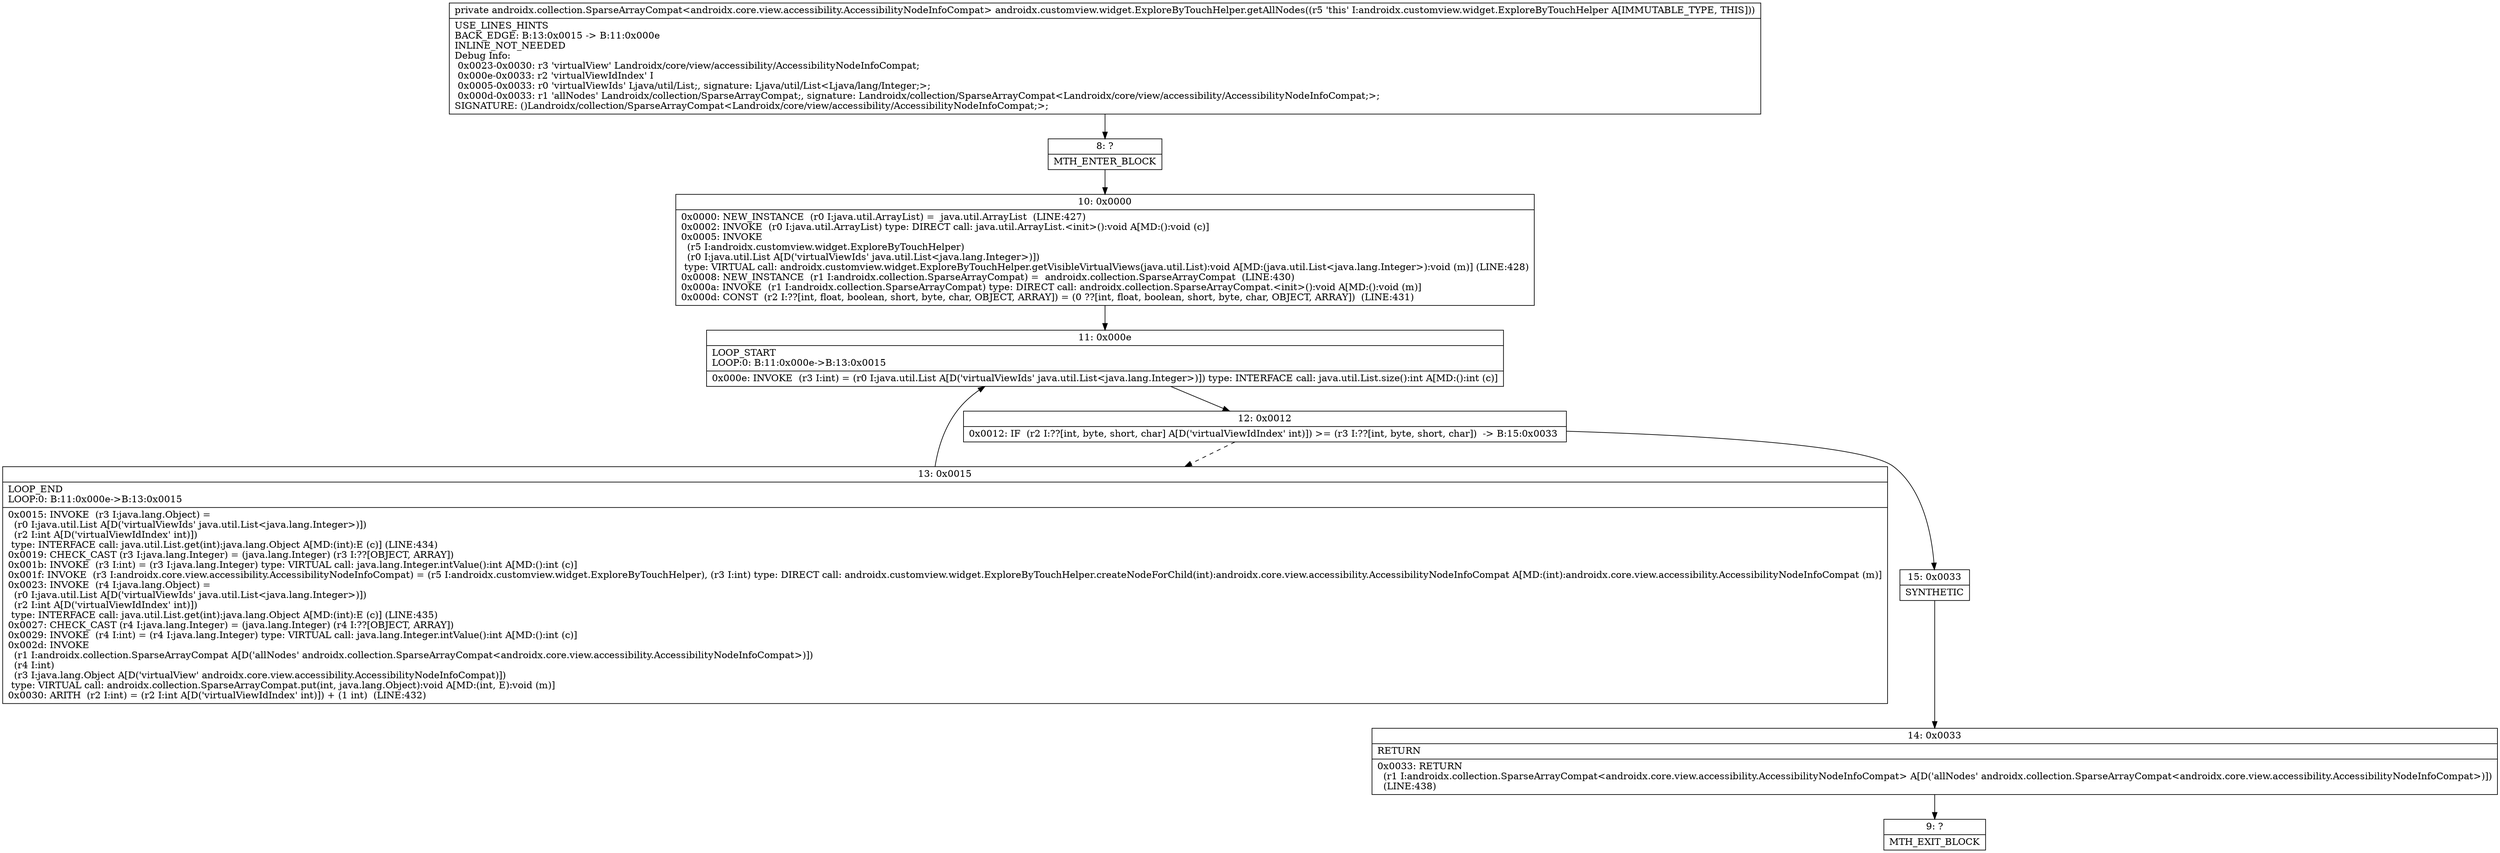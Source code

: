 digraph "CFG forandroidx.customview.widget.ExploreByTouchHelper.getAllNodes()Landroidx\/collection\/SparseArrayCompat;" {
Node_8 [shape=record,label="{8\:\ ?|MTH_ENTER_BLOCK\l}"];
Node_10 [shape=record,label="{10\:\ 0x0000|0x0000: NEW_INSTANCE  (r0 I:java.util.ArrayList) =  java.util.ArrayList  (LINE:427)\l0x0002: INVOKE  (r0 I:java.util.ArrayList) type: DIRECT call: java.util.ArrayList.\<init\>():void A[MD:():void (c)]\l0x0005: INVOKE  \l  (r5 I:androidx.customview.widget.ExploreByTouchHelper)\l  (r0 I:java.util.List A[D('virtualViewIds' java.util.List\<java.lang.Integer\>)])\l type: VIRTUAL call: androidx.customview.widget.ExploreByTouchHelper.getVisibleVirtualViews(java.util.List):void A[MD:(java.util.List\<java.lang.Integer\>):void (m)] (LINE:428)\l0x0008: NEW_INSTANCE  (r1 I:androidx.collection.SparseArrayCompat) =  androidx.collection.SparseArrayCompat  (LINE:430)\l0x000a: INVOKE  (r1 I:androidx.collection.SparseArrayCompat) type: DIRECT call: androidx.collection.SparseArrayCompat.\<init\>():void A[MD:():void (m)]\l0x000d: CONST  (r2 I:??[int, float, boolean, short, byte, char, OBJECT, ARRAY]) = (0 ??[int, float, boolean, short, byte, char, OBJECT, ARRAY])  (LINE:431)\l}"];
Node_11 [shape=record,label="{11\:\ 0x000e|LOOP_START\lLOOP:0: B:11:0x000e\-\>B:13:0x0015\l|0x000e: INVOKE  (r3 I:int) = (r0 I:java.util.List A[D('virtualViewIds' java.util.List\<java.lang.Integer\>)]) type: INTERFACE call: java.util.List.size():int A[MD:():int (c)]\l}"];
Node_12 [shape=record,label="{12\:\ 0x0012|0x0012: IF  (r2 I:??[int, byte, short, char] A[D('virtualViewIdIndex' int)]) \>= (r3 I:??[int, byte, short, char])  \-\> B:15:0x0033 \l}"];
Node_13 [shape=record,label="{13\:\ 0x0015|LOOP_END\lLOOP:0: B:11:0x000e\-\>B:13:0x0015\l|0x0015: INVOKE  (r3 I:java.lang.Object) = \l  (r0 I:java.util.List A[D('virtualViewIds' java.util.List\<java.lang.Integer\>)])\l  (r2 I:int A[D('virtualViewIdIndex' int)])\l type: INTERFACE call: java.util.List.get(int):java.lang.Object A[MD:(int):E (c)] (LINE:434)\l0x0019: CHECK_CAST (r3 I:java.lang.Integer) = (java.lang.Integer) (r3 I:??[OBJECT, ARRAY]) \l0x001b: INVOKE  (r3 I:int) = (r3 I:java.lang.Integer) type: VIRTUAL call: java.lang.Integer.intValue():int A[MD:():int (c)]\l0x001f: INVOKE  (r3 I:androidx.core.view.accessibility.AccessibilityNodeInfoCompat) = (r5 I:androidx.customview.widget.ExploreByTouchHelper), (r3 I:int) type: DIRECT call: androidx.customview.widget.ExploreByTouchHelper.createNodeForChild(int):androidx.core.view.accessibility.AccessibilityNodeInfoCompat A[MD:(int):androidx.core.view.accessibility.AccessibilityNodeInfoCompat (m)]\l0x0023: INVOKE  (r4 I:java.lang.Object) = \l  (r0 I:java.util.List A[D('virtualViewIds' java.util.List\<java.lang.Integer\>)])\l  (r2 I:int A[D('virtualViewIdIndex' int)])\l type: INTERFACE call: java.util.List.get(int):java.lang.Object A[MD:(int):E (c)] (LINE:435)\l0x0027: CHECK_CAST (r4 I:java.lang.Integer) = (java.lang.Integer) (r4 I:??[OBJECT, ARRAY]) \l0x0029: INVOKE  (r4 I:int) = (r4 I:java.lang.Integer) type: VIRTUAL call: java.lang.Integer.intValue():int A[MD:():int (c)]\l0x002d: INVOKE  \l  (r1 I:androidx.collection.SparseArrayCompat A[D('allNodes' androidx.collection.SparseArrayCompat\<androidx.core.view.accessibility.AccessibilityNodeInfoCompat\>)])\l  (r4 I:int)\l  (r3 I:java.lang.Object A[D('virtualView' androidx.core.view.accessibility.AccessibilityNodeInfoCompat)])\l type: VIRTUAL call: androidx.collection.SparseArrayCompat.put(int, java.lang.Object):void A[MD:(int, E):void (m)]\l0x0030: ARITH  (r2 I:int) = (r2 I:int A[D('virtualViewIdIndex' int)]) + (1 int)  (LINE:432)\l}"];
Node_15 [shape=record,label="{15\:\ 0x0033|SYNTHETIC\l}"];
Node_14 [shape=record,label="{14\:\ 0x0033|RETURN\l|0x0033: RETURN  \l  (r1 I:androidx.collection.SparseArrayCompat\<androidx.core.view.accessibility.AccessibilityNodeInfoCompat\> A[D('allNodes' androidx.collection.SparseArrayCompat\<androidx.core.view.accessibility.AccessibilityNodeInfoCompat\>)])\l  (LINE:438)\l}"];
Node_9 [shape=record,label="{9\:\ ?|MTH_EXIT_BLOCK\l}"];
MethodNode[shape=record,label="{private androidx.collection.SparseArrayCompat\<androidx.core.view.accessibility.AccessibilityNodeInfoCompat\> androidx.customview.widget.ExploreByTouchHelper.getAllNodes((r5 'this' I:androidx.customview.widget.ExploreByTouchHelper A[IMMUTABLE_TYPE, THIS]))  | USE_LINES_HINTS\lBACK_EDGE: B:13:0x0015 \-\> B:11:0x000e\lINLINE_NOT_NEEDED\lDebug Info:\l  0x0023\-0x0030: r3 'virtualView' Landroidx\/core\/view\/accessibility\/AccessibilityNodeInfoCompat;\l  0x000e\-0x0033: r2 'virtualViewIdIndex' I\l  0x0005\-0x0033: r0 'virtualViewIds' Ljava\/util\/List;, signature: Ljava\/util\/List\<Ljava\/lang\/Integer;\>;\l  0x000d\-0x0033: r1 'allNodes' Landroidx\/collection\/SparseArrayCompat;, signature: Landroidx\/collection\/SparseArrayCompat\<Landroidx\/core\/view\/accessibility\/AccessibilityNodeInfoCompat;\>;\lSIGNATURE: ()Landroidx\/collection\/SparseArrayCompat\<Landroidx\/core\/view\/accessibility\/AccessibilityNodeInfoCompat;\>;\l}"];
MethodNode -> Node_8;Node_8 -> Node_10;
Node_10 -> Node_11;
Node_11 -> Node_12;
Node_12 -> Node_13[style=dashed];
Node_12 -> Node_15;
Node_13 -> Node_11;
Node_15 -> Node_14;
Node_14 -> Node_9;
}

